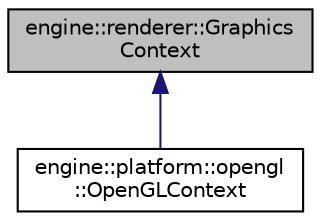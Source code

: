digraph "engine::renderer::GraphicsContext"
{
  edge [fontname="Helvetica",fontsize="10",labelfontname="Helvetica",labelfontsize="10"];
  node [fontname="Helvetica",fontsize="10",shape=record];
  Node0 [label="engine::renderer::Graphics\lContext",height=0.2,width=0.4,color="black", fillcolor="grey75", style="filled", fontcolor="black"];
  Node0 -> Node1 [dir="back",color="midnightblue",fontsize="10",style="solid",fontname="Helvetica"];
  Node1 [label="engine::platform::opengl\l::OpenGLContext",height=0.2,width=0.4,color="black", fillcolor="white", style="filled",URL="$classengine_1_1platform_1_1opengl_1_1OpenGLContext.html"];
}
